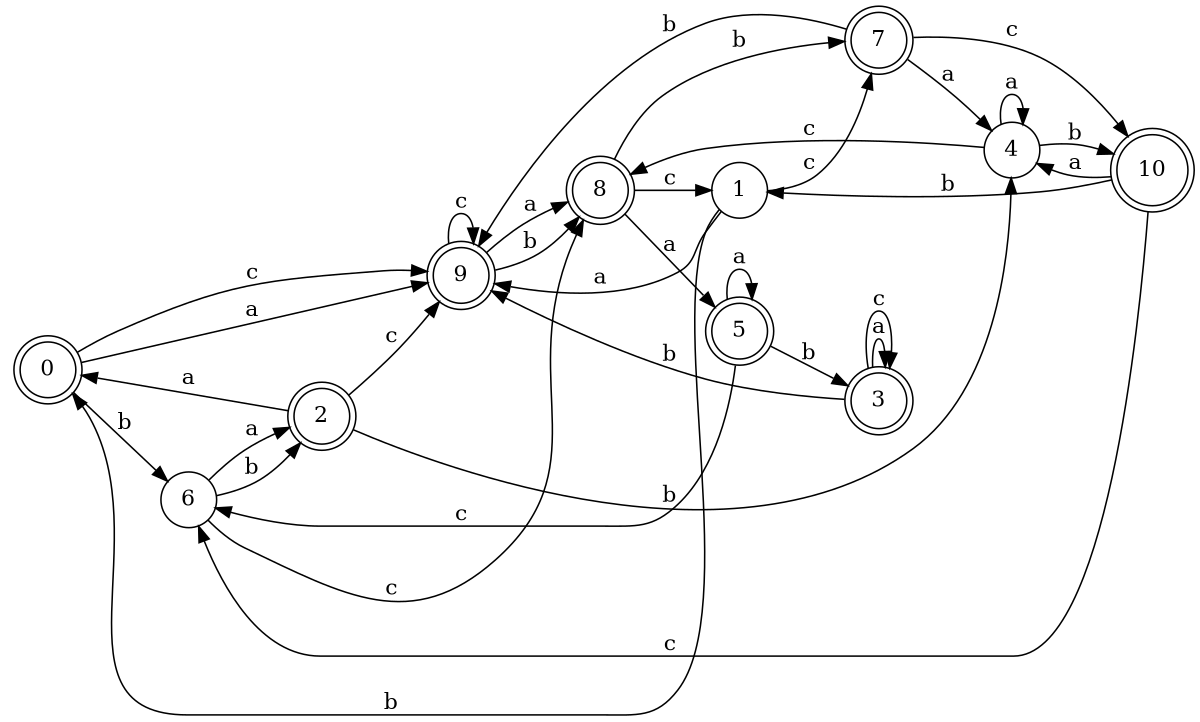 digraph n9_8 {
__start0 [label="" shape="none"];

rankdir=LR;
size="8,5";

s0 [style="rounded,filled", color="black", fillcolor="white" shape="doublecircle", label="0"];
s1 [style="filled", color="black", fillcolor="white" shape="circle", label="1"];
s2 [style="rounded,filled", color="black", fillcolor="white" shape="doublecircle", label="2"];
s3 [style="rounded,filled", color="black", fillcolor="white" shape="doublecircle", label="3"];
s4 [style="filled", color="black", fillcolor="white" shape="circle", label="4"];
s5 [style="rounded,filled", color="black", fillcolor="white" shape="doublecircle", label="5"];
s6 [style="filled", color="black", fillcolor="white" shape="circle", label="6"];
s7 [style="rounded,filled", color="black", fillcolor="white" shape="doublecircle", label="7"];
s8 [style="rounded,filled", color="black", fillcolor="white" shape="doublecircle", label="8"];
s9 [style="rounded,filled", color="black", fillcolor="white" shape="doublecircle", label="9"];
s10 [style="rounded,filled", color="black", fillcolor="white" shape="doublecircle", label="10"];
s0 -> s9 [label="a"];
s0 -> s6 [label="b"];
s0 -> s9 [label="c"];
s1 -> s9 [label="a"];
s1 -> s0 [label="b"];
s1 -> s7 [label="c"];
s2 -> s0 [label="a"];
s2 -> s4 [label="b"];
s2 -> s9 [label="c"];
s3 -> s3 [label="a"];
s3 -> s9 [label="b"];
s3 -> s3 [label="c"];
s4 -> s4 [label="a"];
s4 -> s10 [label="b"];
s4 -> s8 [label="c"];
s5 -> s5 [label="a"];
s5 -> s3 [label="b"];
s5 -> s6 [label="c"];
s6 -> s2 [label="a"];
s6 -> s2 [label="b"];
s6 -> s8 [label="c"];
s7 -> s4 [label="a"];
s7 -> s9 [label="b"];
s7 -> s10 [label="c"];
s8 -> s5 [label="a"];
s8 -> s7 [label="b"];
s8 -> s1 [label="c"];
s9 -> s8 [label="a"];
s9 -> s8 [label="b"];
s9 -> s9 [label="c"];
s10 -> s4 [label="a"];
s10 -> s1 [label="b"];
s10 -> s6 [label="c"];

}